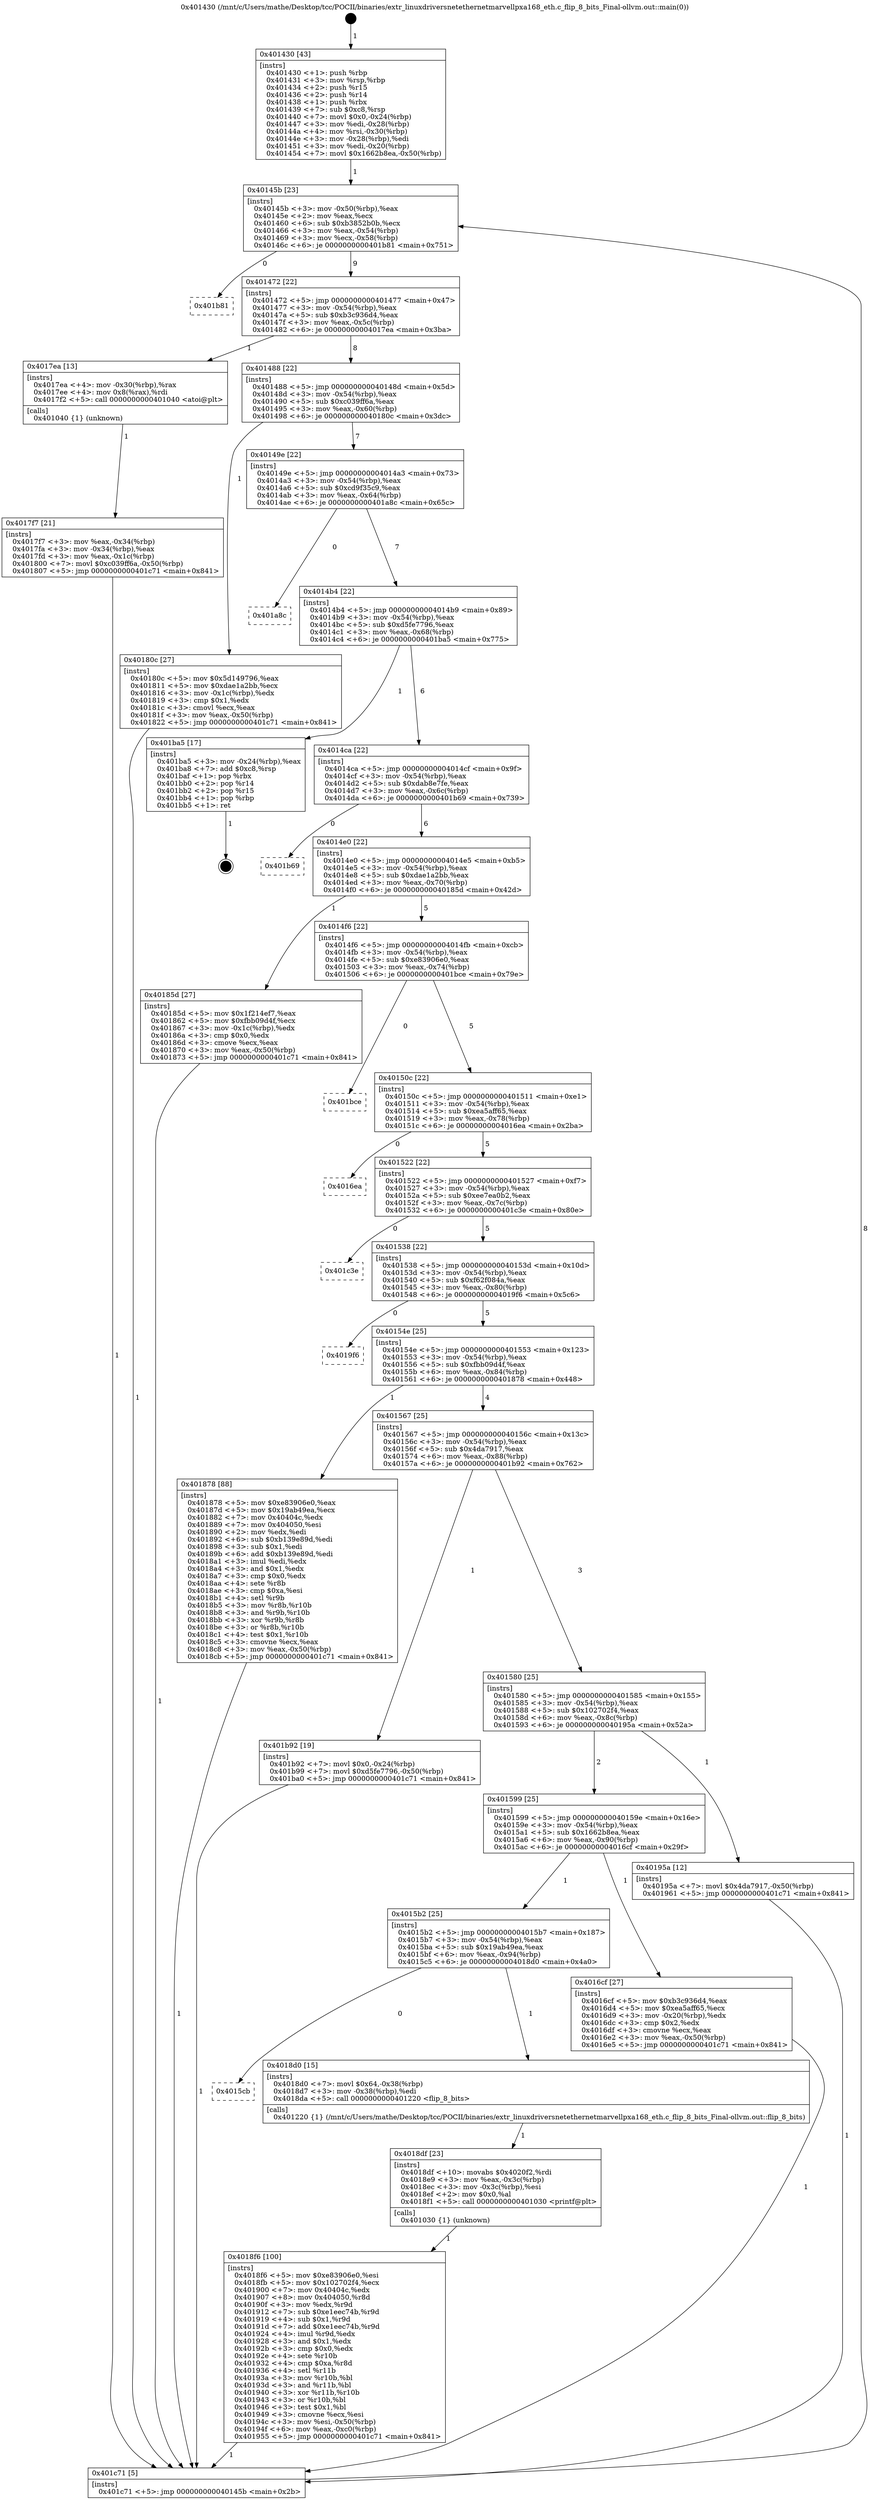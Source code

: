 digraph "0x401430" {
  label = "0x401430 (/mnt/c/Users/mathe/Desktop/tcc/POCII/binaries/extr_linuxdriversnetethernetmarvellpxa168_eth.c_flip_8_bits_Final-ollvm.out::main(0))"
  labelloc = "t"
  node[shape=record]

  Entry [label="",width=0.3,height=0.3,shape=circle,fillcolor=black,style=filled]
  "0x40145b" [label="{
     0x40145b [23]\l
     | [instrs]\l
     &nbsp;&nbsp;0x40145b \<+3\>: mov -0x50(%rbp),%eax\l
     &nbsp;&nbsp;0x40145e \<+2\>: mov %eax,%ecx\l
     &nbsp;&nbsp;0x401460 \<+6\>: sub $0xb3852b0b,%ecx\l
     &nbsp;&nbsp;0x401466 \<+3\>: mov %eax,-0x54(%rbp)\l
     &nbsp;&nbsp;0x401469 \<+3\>: mov %ecx,-0x58(%rbp)\l
     &nbsp;&nbsp;0x40146c \<+6\>: je 0000000000401b81 \<main+0x751\>\l
  }"]
  "0x401b81" [label="{
     0x401b81\l
  }", style=dashed]
  "0x401472" [label="{
     0x401472 [22]\l
     | [instrs]\l
     &nbsp;&nbsp;0x401472 \<+5\>: jmp 0000000000401477 \<main+0x47\>\l
     &nbsp;&nbsp;0x401477 \<+3\>: mov -0x54(%rbp),%eax\l
     &nbsp;&nbsp;0x40147a \<+5\>: sub $0xb3c936d4,%eax\l
     &nbsp;&nbsp;0x40147f \<+3\>: mov %eax,-0x5c(%rbp)\l
     &nbsp;&nbsp;0x401482 \<+6\>: je 00000000004017ea \<main+0x3ba\>\l
  }"]
  Exit [label="",width=0.3,height=0.3,shape=circle,fillcolor=black,style=filled,peripheries=2]
  "0x4017ea" [label="{
     0x4017ea [13]\l
     | [instrs]\l
     &nbsp;&nbsp;0x4017ea \<+4\>: mov -0x30(%rbp),%rax\l
     &nbsp;&nbsp;0x4017ee \<+4\>: mov 0x8(%rax),%rdi\l
     &nbsp;&nbsp;0x4017f2 \<+5\>: call 0000000000401040 \<atoi@plt\>\l
     | [calls]\l
     &nbsp;&nbsp;0x401040 \{1\} (unknown)\l
  }"]
  "0x401488" [label="{
     0x401488 [22]\l
     | [instrs]\l
     &nbsp;&nbsp;0x401488 \<+5\>: jmp 000000000040148d \<main+0x5d\>\l
     &nbsp;&nbsp;0x40148d \<+3\>: mov -0x54(%rbp),%eax\l
     &nbsp;&nbsp;0x401490 \<+5\>: sub $0xc039ff6a,%eax\l
     &nbsp;&nbsp;0x401495 \<+3\>: mov %eax,-0x60(%rbp)\l
     &nbsp;&nbsp;0x401498 \<+6\>: je 000000000040180c \<main+0x3dc\>\l
  }"]
  "0x4018f6" [label="{
     0x4018f6 [100]\l
     | [instrs]\l
     &nbsp;&nbsp;0x4018f6 \<+5\>: mov $0xe83906e0,%esi\l
     &nbsp;&nbsp;0x4018fb \<+5\>: mov $0x102702f4,%ecx\l
     &nbsp;&nbsp;0x401900 \<+7\>: mov 0x40404c,%edx\l
     &nbsp;&nbsp;0x401907 \<+8\>: mov 0x404050,%r8d\l
     &nbsp;&nbsp;0x40190f \<+3\>: mov %edx,%r9d\l
     &nbsp;&nbsp;0x401912 \<+7\>: sub $0xe1eec74b,%r9d\l
     &nbsp;&nbsp;0x401919 \<+4\>: sub $0x1,%r9d\l
     &nbsp;&nbsp;0x40191d \<+7\>: add $0xe1eec74b,%r9d\l
     &nbsp;&nbsp;0x401924 \<+4\>: imul %r9d,%edx\l
     &nbsp;&nbsp;0x401928 \<+3\>: and $0x1,%edx\l
     &nbsp;&nbsp;0x40192b \<+3\>: cmp $0x0,%edx\l
     &nbsp;&nbsp;0x40192e \<+4\>: sete %r10b\l
     &nbsp;&nbsp;0x401932 \<+4\>: cmp $0xa,%r8d\l
     &nbsp;&nbsp;0x401936 \<+4\>: setl %r11b\l
     &nbsp;&nbsp;0x40193a \<+3\>: mov %r10b,%bl\l
     &nbsp;&nbsp;0x40193d \<+3\>: and %r11b,%bl\l
     &nbsp;&nbsp;0x401940 \<+3\>: xor %r11b,%r10b\l
     &nbsp;&nbsp;0x401943 \<+3\>: or %r10b,%bl\l
     &nbsp;&nbsp;0x401946 \<+3\>: test $0x1,%bl\l
     &nbsp;&nbsp;0x401949 \<+3\>: cmovne %ecx,%esi\l
     &nbsp;&nbsp;0x40194c \<+3\>: mov %esi,-0x50(%rbp)\l
     &nbsp;&nbsp;0x40194f \<+6\>: mov %eax,-0xc0(%rbp)\l
     &nbsp;&nbsp;0x401955 \<+5\>: jmp 0000000000401c71 \<main+0x841\>\l
  }"]
  "0x40180c" [label="{
     0x40180c [27]\l
     | [instrs]\l
     &nbsp;&nbsp;0x40180c \<+5\>: mov $0x5d149796,%eax\l
     &nbsp;&nbsp;0x401811 \<+5\>: mov $0xdae1a2bb,%ecx\l
     &nbsp;&nbsp;0x401816 \<+3\>: mov -0x1c(%rbp),%edx\l
     &nbsp;&nbsp;0x401819 \<+3\>: cmp $0x1,%edx\l
     &nbsp;&nbsp;0x40181c \<+3\>: cmovl %ecx,%eax\l
     &nbsp;&nbsp;0x40181f \<+3\>: mov %eax,-0x50(%rbp)\l
     &nbsp;&nbsp;0x401822 \<+5\>: jmp 0000000000401c71 \<main+0x841\>\l
  }"]
  "0x40149e" [label="{
     0x40149e [22]\l
     | [instrs]\l
     &nbsp;&nbsp;0x40149e \<+5\>: jmp 00000000004014a3 \<main+0x73\>\l
     &nbsp;&nbsp;0x4014a3 \<+3\>: mov -0x54(%rbp),%eax\l
     &nbsp;&nbsp;0x4014a6 \<+5\>: sub $0xcd9f35c9,%eax\l
     &nbsp;&nbsp;0x4014ab \<+3\>: mov %eax,-0x64(%rbp)\l
     &nbsp;&nbsp;0x4014ae \<+6\>: je 0000000000401a8c \<main+0x65c\>\l
  }"]
  "0x4018df" [label="{
     0x4018df [23]\l
     | [instrs]\l
     &nbsp;&nbsp;0x4018df \<+10\>: movabs $0x4020f2,%rdi\l
     &nbsp;&nbsp;0x4018e9 \<+3\>: mov %eax,-0x3c(%rbp)\l
     &nbsp;&nbsp;0x4018ec \<+3\>: mov -0x3c(%rbp),%esi\l
     &nbsp;&nbsp;0x4018ef \<+2\>: mov $0x0,%al\l
     &nbsp;&nbsp;0x4018f1 \<+5\>: call 0000000000401030 \<printf@plt\>\l
     | [calls]\l
     &nbsp;&nbsp;0x401030 \{1\} (unknown)\l
  }"]
  "0x401a8c" [label="{
     0x401a8c\l
  }", style=dashed]
  "0x4014b4" [label="{
     0x4014b4 [22]\l
     | [instrs]\l
     &nbsp;&nbsp;0x4014b4 \<+5\>: jmp 00000000004014b9 \<main+0x89\>\l
     &nbsp;&nbsp;0x4014b9 \<+3\>: mov -0x54(%rbp),%eax\l
     &nbsp;&nbsp;0x4014bc \<+5\>: sub $0xd5fe7796,%eax\l
     &nbsp;&nbsp;0x4014c1 \<+3\>: mov %eax,-0x68(%rbp)\l
     &nbsp;&nbsp;0x4014c4 \<+6\>: je 0000000000401ba5 \<main+0x775\>\l
  }"]
  "0x4015cb" [label="{
     0x4015cb\l
  }", style=dashed]
  "0x401ba5" [label="{
     0x401ba5 [17]\l
     | [instrs]\l
     &nbsp;&nbsp;0x401ba5 \<+3\>: mov -0x24(%rbp),%eax\l
     &nbsp;&nbsp;0x401ba8 \<+7\>: add $0xc8,%rsp\l
     &nbsp;&nbsp;0x401baf \<+1\>: pop %rbx\l
     &nbsp;&nbsp;0x401bb0 \<+2\>: pop %r14\l
     &nbsp;&nbsp;0x401bb2 \<+2\>: pop %r15\l
     &nbsp;&nbsp;0x401bb4 \<+1\>: pop %rbp\l
     &nbsp;&nbsp;0x401bb5 \<+1\>: ret\l
  }"]
  "0x4014ca" [label="{
     0x4014ca [22]\l
     | [instrs]\l
     &nbsp;&nbsp;0x4014ca \<+5\>: jmp 00000000004014cf \<main+0x9f\>\l
     &nbsp;&nbsp;0x4014cf \<+3\>: mov -0x54(%rbp),%eax\l
     &nbsp;&nbsp;0x4014d2 \<+5\>: sub $0xdab8e7fe,%eax\l
     &nbsp;&nbsp;0x4014d7 \<+3\>: mov %eax,-0x6c(%rbp)\l
     &nbsp;&nbsp;0x4014da \<+6\>: je 0000000000401b69 \<main+0x739\>\l
  }"]
  "0x4018d0" [label="{
     0x4018d0 [15]\l
     | [instrs]\l
     &nbsp;&nbsp;0x4018d0 \<+7\>: movl $0x64,-0x38(%rbp)\l
     &nbsp;&nbsp;0x4018d7 \<+3\>: mov -0x38(%rbp),%edi\l
     &nbsp;&nbsp;0x4018da \<+5\>: call 0000000000401220 \<flip_8_bits\>\l
     | [calls]\l
     &nbsp;&nbsp;0x401220 \{1\} (/mnt/c/Users/mathe/Desktop/tcc/POCII/binaries/extr_linuxdriversnetethernetmarvellpxa168_eth.c_flip_8_bits_Final-ollvm.out::flip_8_bits)\l
  }"]
  "0x401b69" [label="{
     0x401b69\l
  }", style=dashed]
  "0x4014e0" [label="{
     0x4014e0 [22]\l
     | [instrs]\l
     &nbsp;&nbsp;0x4014e0 \<+5\>: jmp 00000000004014e5 \<main+0xb5\>\l
     &nbsp;&nbsp;0x4014e5 \<+3\>: mov -0x54(%rbp),%eax\l
     &nbsp;&nbsp;0x4014e8 \<+5\>: sub $0xdae1a2bb,%eax\l
     &nbsp;&nbsp;0x4014ed \<+3\>: mov %eax,-0x70(%rbp)\l
     &nbsp;&nbsp;0x4014f0 \<+6\>: je 000000000040185d \<main+0x42d\>\l
  }"]
  "0x4017f7" [label="{
     0x4017f7 [21]\l
     | [instrs]\l
     &nbsp;&nbsp;0x4017f7 \<+3\>: mov %eax,-0x34(%rbp)\l
     &nbsp;&nbsp;0x4017fa \<+3\>: mov -0x34(%rbp),%eax\l
     &nbsp;&nbsp;0x4017fd \<+3\>: mov %eax,-0x1c(%rbp)\l
     &nbsp;&nbsp;0x401800 \<+7\>: movl $0xc039ff6a,-0x50(%rbp)\l
     &nbsp;&nbsp;0x401807 \<+5\>: jmp 0000000000401c71 \<main+0x841\>\l
  }"]
  "0x40185d" [label="{
     0x40185d [27]\l
     | [instrs]\l
     &nbsp;&nbsp;0x40185d \<+5\>: mov $0x1f214ef7,%eax\l
     &nbsp;&nbsp;0x401862 \<+5\>: mov $0xfbb09d4f,%ecx\l
     &nbsp;&nbsp;0x401867 \<+3\>: mov -0x1c(%rbp),%edx\l
     &nbsp;&nbsp;0x40186a \<+3\>: cmp $0x0,%edx\l
     &nbsp;&nbsp;0x40186d \<+3\>: cmove %ecx,%eax\l
     &nbsp;&nbsp;0x401870 \<+3\>: mov %eax,-0x50(%rbp)\l
     &nbsp;&nbsp;0x401873 \<+5\>: jmp 0000000000401c71 \<main+0x841\>\l
  }"]
  "0x4014f6" [label="{
     0x4014f6 [22]\l
     | [instrs]\l
     &nbsp;&nbsp;0x4014f6 \<+5\>: jmp 00000000004014fb \<main+0xcb\>\l
     &nbsp;&nbsp;0x4014fb \<+3\>: mov -0x54(%rbp),%eax\l
     &nbsp;&nbsp;0x4014fe \<+5\>: sub $0xe83906e0,%eax\l
     &nbsp;&nbsp;0x401503 \<+3\>: mov %eax,-0x74(%rbp)\l
     &nbsp;&nbsp;0x401506 \<+6\>: je 0000000000401bce \<main+0x79e\>\l
  }"]
  "0x401430" [label="{
     0x401430 [43]\l
     | [instrs]\l
     &nbsp;&nbsp;0x401430 \<+1\>: push %rbp\l
     &nbsp;&nbsp;0x401431 \<+3\>: mov %rsp,%rbp\l
     &nbsp;&nbsp;0x401434 \<+2\>: push %r15\l
     &nbsp;&nbsp;0x401436 \<+2\>: push %r14\l
     &nbsp;&nbsp;0x401438 \<+1\>: push %rbx\l
     &nbsp;&nbsp;0x401439 \<+7\>: sub $0xc8,%rsp\l
     &nbsp;&nbsp;0x401440 \<+7\>: movl $0x0,-0x24(%rbp)\l
     &nbsp;&nbsp;0x401447 \<+3\>: mov %edi,-0x28(%rbp)\l
     &nbsp;&nbsp;0x40144a \<+4\>: mov %rsi,-0x30(%rbp)\l
     &nbsp;&nbsp;0x40144e \<+3\>: mov -0x28(%rbp),%edi\l
     &nbsp;&nbsp;0x401451 \<+3\>: mov %edi,-0x20(%rbp)\l
     &nbsp;&nbsp;0x401454 \<+7\>: movl $0x1662b8ea,-0x50(%rbp)\l
  }"]
  "0x401bce" [label="{
     0x401bce\l
  }", style=dashed]
  "0x40150c" [label="{
     0x40150c [22]\l
     | [instrs]\l
     &nbsp;&nbsp;0x40150c \<+5\>: jmp 0000000000401511 \<main+0xe1\>\l
     &nbsp;&nbsp;0x401511 \<+3\>: mov -0x54(%rbp),%eax\l
     &nbsp;&nbsp;0x401514 \<+5\>: sub $0xea5aff65,%eax\l
     &nbsp;&nbsp;0x401519 \<+3\>: mov %eax,-0x78(%rbp)\l
     &nbsp;&nbsp;0x40151c \<+6\>: je 00000000004016ea \<main+0x2ba\>\l
  }"]
  "0x401c71" [label="{
     0x401c71 [5]\l
     | [instrs]\l
     &nbsp;&nbsp;0x401c71 \<+5\>: jmp 000000000040145b \<main+0x2b\>\l
  }"]
  "0x4016ea" [label="{
     0x4016ea\l
  }", style=dashed]
  "0x401522" [label="{
     0x401522 [22]\l
     | [instrs]\l
     &nbsp;&nbsp;0x401522 \<+5\>: jmp 0000000000401527 \<main+0xf7\>\l
     &nbsp;&nbsp;0x401527 \<+3\>: mov -0x54(%rbp),%eax\l
     &nbsp;&nbsp;0x40152a \<+5\>: sub $0xee7ea0b2,%eax\l
     &nbsp;&nbsp;0x40152f \<+3\>: mov %eax,-0x7c(%rbp)\l
     &nbsp;&nbsp;0x401532 \<+6\>: je 0000000000401c3e \<main+0x80e\>\l
  }"]
  "0x4015b2" [label="{
     0x4015b2 [25]\l
     | [instrs]\l
     &nbsp;&nbsp;0x4015b2 \<+5\>: jmp 00000000004015b7 \<main+0x187\>\l
     &nbsp;&nbsp;0x4015b7 \<+3\>: mov -0x54(%rbp),%eax\l
     &nbsp;&nbsp;0x4015ba \<+5\>: sub $0x19ab49ea,%eax\l
     &nbsp;&nbsp;0x4015bf \<+6\>: mov %eax,-0x94(%rbp)\l
     &nbsp;&nbsp;0x4015c5 \<+6\>: je 00000000004018d0 \<main+0x4a0\>\l
  }"]
  "0x401c3e" [label="{
     0x401c3e\l
  }", style=dashed]
  "0x401538" [label="{
     0x401538 [22]\l
     | [instrs]\l
     &nbsp;&nbsp;0x401538 \<+5\>: jmp 000000000040153d \<main+0x10d\>\l
     &nbsp;&nbsp;0x40153d \<+3\>: mov -0x54(%rbp),%eax\l
     &nbsp;&nbsp;0x401540 \<+5\>: sub $0xf62f084a,%eax\l
     &nbsp;&nbsp;0x401545 \<+3\>: mov %eax,-0x80(%rbp)\l
     &nbsp;&nbsp;0x401548 \<+6\>: je 00000000004019f6 \<main+0x5c6\>\l
  }"]
  "0x4016cf" [label="{
     0x4016cf [27]\l
     | [instrs]\l
     &nbsp;&nbsp;0x4016cf \<+5\>: mov $0xb3c936d4,%eax\l
     &nbsp;&nbsp;0x4016d4 \<+5\>: mov $0xea5aff65,%ecx\l
     &nbsp;&nbsp;0x4016d9 \<+3\>: mov -0x20(%rbp),%edx\l
     &nbsp;&nbsp;0x4016dc \<+3\>: cmp $0x2,%edx\l
     &nbsp;&nbsp;0x4016df \<+3\>: cmovne %ecx,%eax\l
     &nbsp;&nbsp;0x4016e2 \<+3\>: mov %eax,-0x50(%rbp)\l
     &nbsp;&nbsp;0x4016e5 \<+5\>: jmp 0000000000401c71 \<main+0x841\>\l
  }"]
  "0x4019f6" [label="{
     0x4019f6\l
  }", style=dashed]
  "0x40154e" [label="{
     0x40154e [25]\l
     | [instrs]\l
     &nbsp;&nbsp;0x40154e \<+5\>: jmp 0000000000401553 \<main+0x123\>\l
     &nbsp;&nbsp;0x401553 \<+3\>: mov -0x54(%rbp),%eax\l
     &nbsp;&nbsp;0x401556 \<+5\>: sub $0xfbb09d4f,%eax\l
     &nbsp;&nbsp;0x40155b \<+6\>: mov %eax,-0x84(%rbp)\l
     &nbsp;&nbsp;0x401561 \<+6\>: je 0000000000401878 \<main+0x448\>\l
  }"]
  "0x401599" [label="{
     0x401599 [25]\l
     | [instrs]\l
     &nbsp;&nbsp;0x401599 \<+5\>: jmp 000000000040159e \<main+0x16e\>\l
     &nbsp;&nbsp;0x40159e \<+3\>: mov -0x54(%rbp),%eax\l
     &nbsp;&nbsp;0x4015a1 \<+5\>: sub $0x1662b8ea,%eax\l
     &nbsp;&nbsp;0x4015a6 \<+6\>: mov %eax,-0x90(%rbp)\l
     &nbsp;&nbsp;0x4015ac \<+6\>: je 00000000004016cf \<main+0x29f\>\l
  }"]
  "0x401878" [label="{
     0x401878 [88]\l
     | [instrs]\l
     &nbsp;&nbsp;0x401878 \<+5\>: mov $0xe83906e0,%eax\l
     &nbsp;&nbsp;0x40187d \<+5\>: mov $0x19ab49ea,%ecx\l
     &nbsp;&nbsp;0x401882 \<+7\>: mov 0x40404c,%edx\l
     &nbsp;&nbsp;0x401889 \<+7\>: mov 0x404050,%esi\l
     &nbsp;&nbsp;0x401890 \<+2\>: mov %edx,%edi\l
     &nbsp;&nbsp;0x401892 \<+6\>: sub $0xb139e89d,%edi\l
     &nbsp;&nbsp;0x401898 \<+3\>: sub $0x1,%edi\l
     &nbsp;&nbsp;0x40189b \<+6\>: add $0xb139e89d,%edi\l
     &nbsp;&nbsp;0x4018a1 \<+3\>: imul %edi,%edx\l
     &nbsp;&nbsp;0x4018a4 \<+3\>: and $0x1,%edx\l
     &nbsp;&nbsp;0x4018a7 \<+3\>: cmp $0x0,%edx\l
     &nbsp;&nbsp;0x4018aa \<+4\>: sete %r8b\l
     &nbsp;&nbsp;0x4018ae \<+3\>: cmp $0xa,%esi\l
     &nbsp;&nbsp;0x4018b1 \<+4\>: setl %r9b\l
     &nbsp;&nbsp;0x4018b5 \<+3\>: mov %r8b,%r10b\l
     &nbsp;&nbsp;0x4018b8 \<+3\>: and %r9b,%r10b\l
     &nbsp;&nbsp;0x4018bb \<+3\>: xor %r9b,%r8b\l
     &nbsp;&nbsp;0x4018be \<+3\>: or %r8b,%r10b\l
     &nbsp;&nbsp;0x4018c1 \<+4\>: test $0x1,%r10b\l
     &nbsp;&nbsp;0x4018c5 \<+3\>: cmovne %ecx,%eax\l
     &nbsp;&nbsp;0x4018c8 \<+3\>: mov %eax,-0x50(%rbp)\l
     &nbsp;&nbsp;0x4018cb \<+5\>: jmp 0000000000401c71 \<main+0x841\>\l
  }"]
  "0x401567" [label="{
     0x401567 [25]\l
     | [instrs]\l
     &nbsp;&nbsp;0x401567 \<+5\>: jmp 000000000040156c \<main+0x13c\>\l
     &nbsp;&nbsp;0x40156c \<+3\>: mov -0x54(%rbp),%eax\l
     &nbsp;&nbsp;0x40156f \<+5\>: sub $0x4da7917,%eax\l
     &nbsp;&nbsp;0x401574 \<+6\>: mov %eax,-0x88(%rbp)\l
     &nbsp;&nbsp;0x40157a \<+6\>: je 0000000000401b92 \<main+0x762\>\l
  }"]
  "0x40195a" [label="{
     0x40195a [12]\l
     | [instrs]\l
     &nbsp;&nbsp;0x40195a \<+7\>: movl $0x4da7917,-0x50(%rbp)\l
     &nbsp;&nbsp;0x401961 \<+5\>: jmp 0000000000401c71 \<main+0x841\>\l
  }"]
  "0x401b92" [label="{
     0x401b92 [19]\l
     | [instrs]\l
     &nbsp;&nbsp;0x401b92 \<+7\>: movl $0x0,-0x24(%rbp)\l
     &nbsp;&nbsp;0x401b99 \<+7\>: movl $0xd5fe7796,-0x50(%rbp)\l
     &nbsp;&nbsp;0x401ba0 \<+5\>: jmp 0000000000401c71 \<main+0x841\>\l
  }"]
  "0x401580" [label="{
     0x401580 [25]\l
     | [instrs]\l
     &nbsp;&nbsp;0x401580 \<+5\>: jmp 0000000000401585 \<main+0x155\>\l
     &nbsp;&nbsp;0x401585 \<+3\>: mov -0x54(%rbp),%eax\l
     &nbsp;&nbsp;0x401588 \<+5\>: sub $0x102702f4,%eax\l
     &nbsp;&nbsp;0x40158d \<+6\>: mov %eax,-0x8c(%rbp)\l
     &nbsp;&nbsp;0x401593 \<+6\>: je 000000000040195a \<main+0x52a\>\l
  }"]
  Entry -> "0x401430" [label=" 1"]
  "0x40145b" -> "0x401b81" [label=" 0"]
  "0x40145b" -> "0x401472" [label=" 9"]
  "0x401ba5" -> Exit [label=" 1"]
  "0x401472" -> "0x4017ea" [label=" 1"]
  "0x401472" -> "0x401488" [label=" 8"]
  "0x401b92" -> "0x401c71" [label=" 1"]
  "0x401488" -> "0x40180c" [label=" 1"]
  "0x401488" -> "0x40149e" [label=" 7"]
  "0x40195a" -> "0x401c71" [label=" 1"]
  "0x40149e" -> "0x401a8c" [label=" 0"]
  "0x40149e" -> "0x4014b4" [label=" 7"]
  "0x4018f6" -> "0x401c71" [label=" 1"]
  "0x4014b4" -> "0x401ba5" [label=" 1"]
  "0x4014b4" -> "0x4014ca" [label=" 6"]
  "0x4018df" -> "0x4018f6" [label=" 1"]
  "0x4014ca" -> "0x401b69" [label=" 0"]
  "0x4014ca" -> "0x4014e0" [label=" 6"]
  "0x4018d0" -> "0x4018df" [label=" 1"]
  "0x4014e0" -> "0x40185d" [label=" 1"]
  "0x4014e0" -> "0x4014f6" [label=" 5"]
  "0x4015b2" -> "0x4018d0" [label=" 1"]
  "0x4014f6" -> "0x401bce" [label=" 0"]
  "0x4014f6" -> "0x40150c" [label=" 5"]
  "0x4015b2" -> "0x4015cb" [label=" 0"]
  "0x40150c" -> "0x4016ea" [label=" 0"]
  "0x40150c" -> "0x401522" [label=" 5"]
  "0x401878" -> "0x401c71" [label=" 1"]
  "0x401522" -> "0x401c3e" [label=" 0"]
  "0x401522" -> "0x401538" [label=" 5"]
  "0x40185d" -> "0x401c71" [label=" 1"]
  "0x401538" -> "0x4019f6" [label=" 0"]
  "0x401538" -> "0x40154e" [label=" 5"]
  "0x40180c" -> "0x401c71" [label=" 1"]
  "0x40154e" -> "0x401878" [label=" 1"]
  "0x40154e" -> "0x401567" [label=" 4"]
  "0x4017ea" -> "0x4017f7" [label=" 1"]
  "0x401567" -> "0x401b92" [label=" 1"]
  "0x401567" -> "0x401580" [label=" 3"]
  "0x401c71" -> "0x40145b" [label=" 8"]
  "0x401580" -> "0x40195a" [label=" 1"]
  "0x401580" -> "0x401599" [label=" 2"]
  "0x4017f7" -> "0x401c71" [label=" 1"]
  "0x401599" -> "0x4016cf" [label=" 1"]
  "0x401599" -> "0x4015b2" [label=" 1"]
  "0x4016cf" -> "0x401c71" [label=" 1"]
  "0x401430" -> "0x40145b" [label=" 1"]
}
